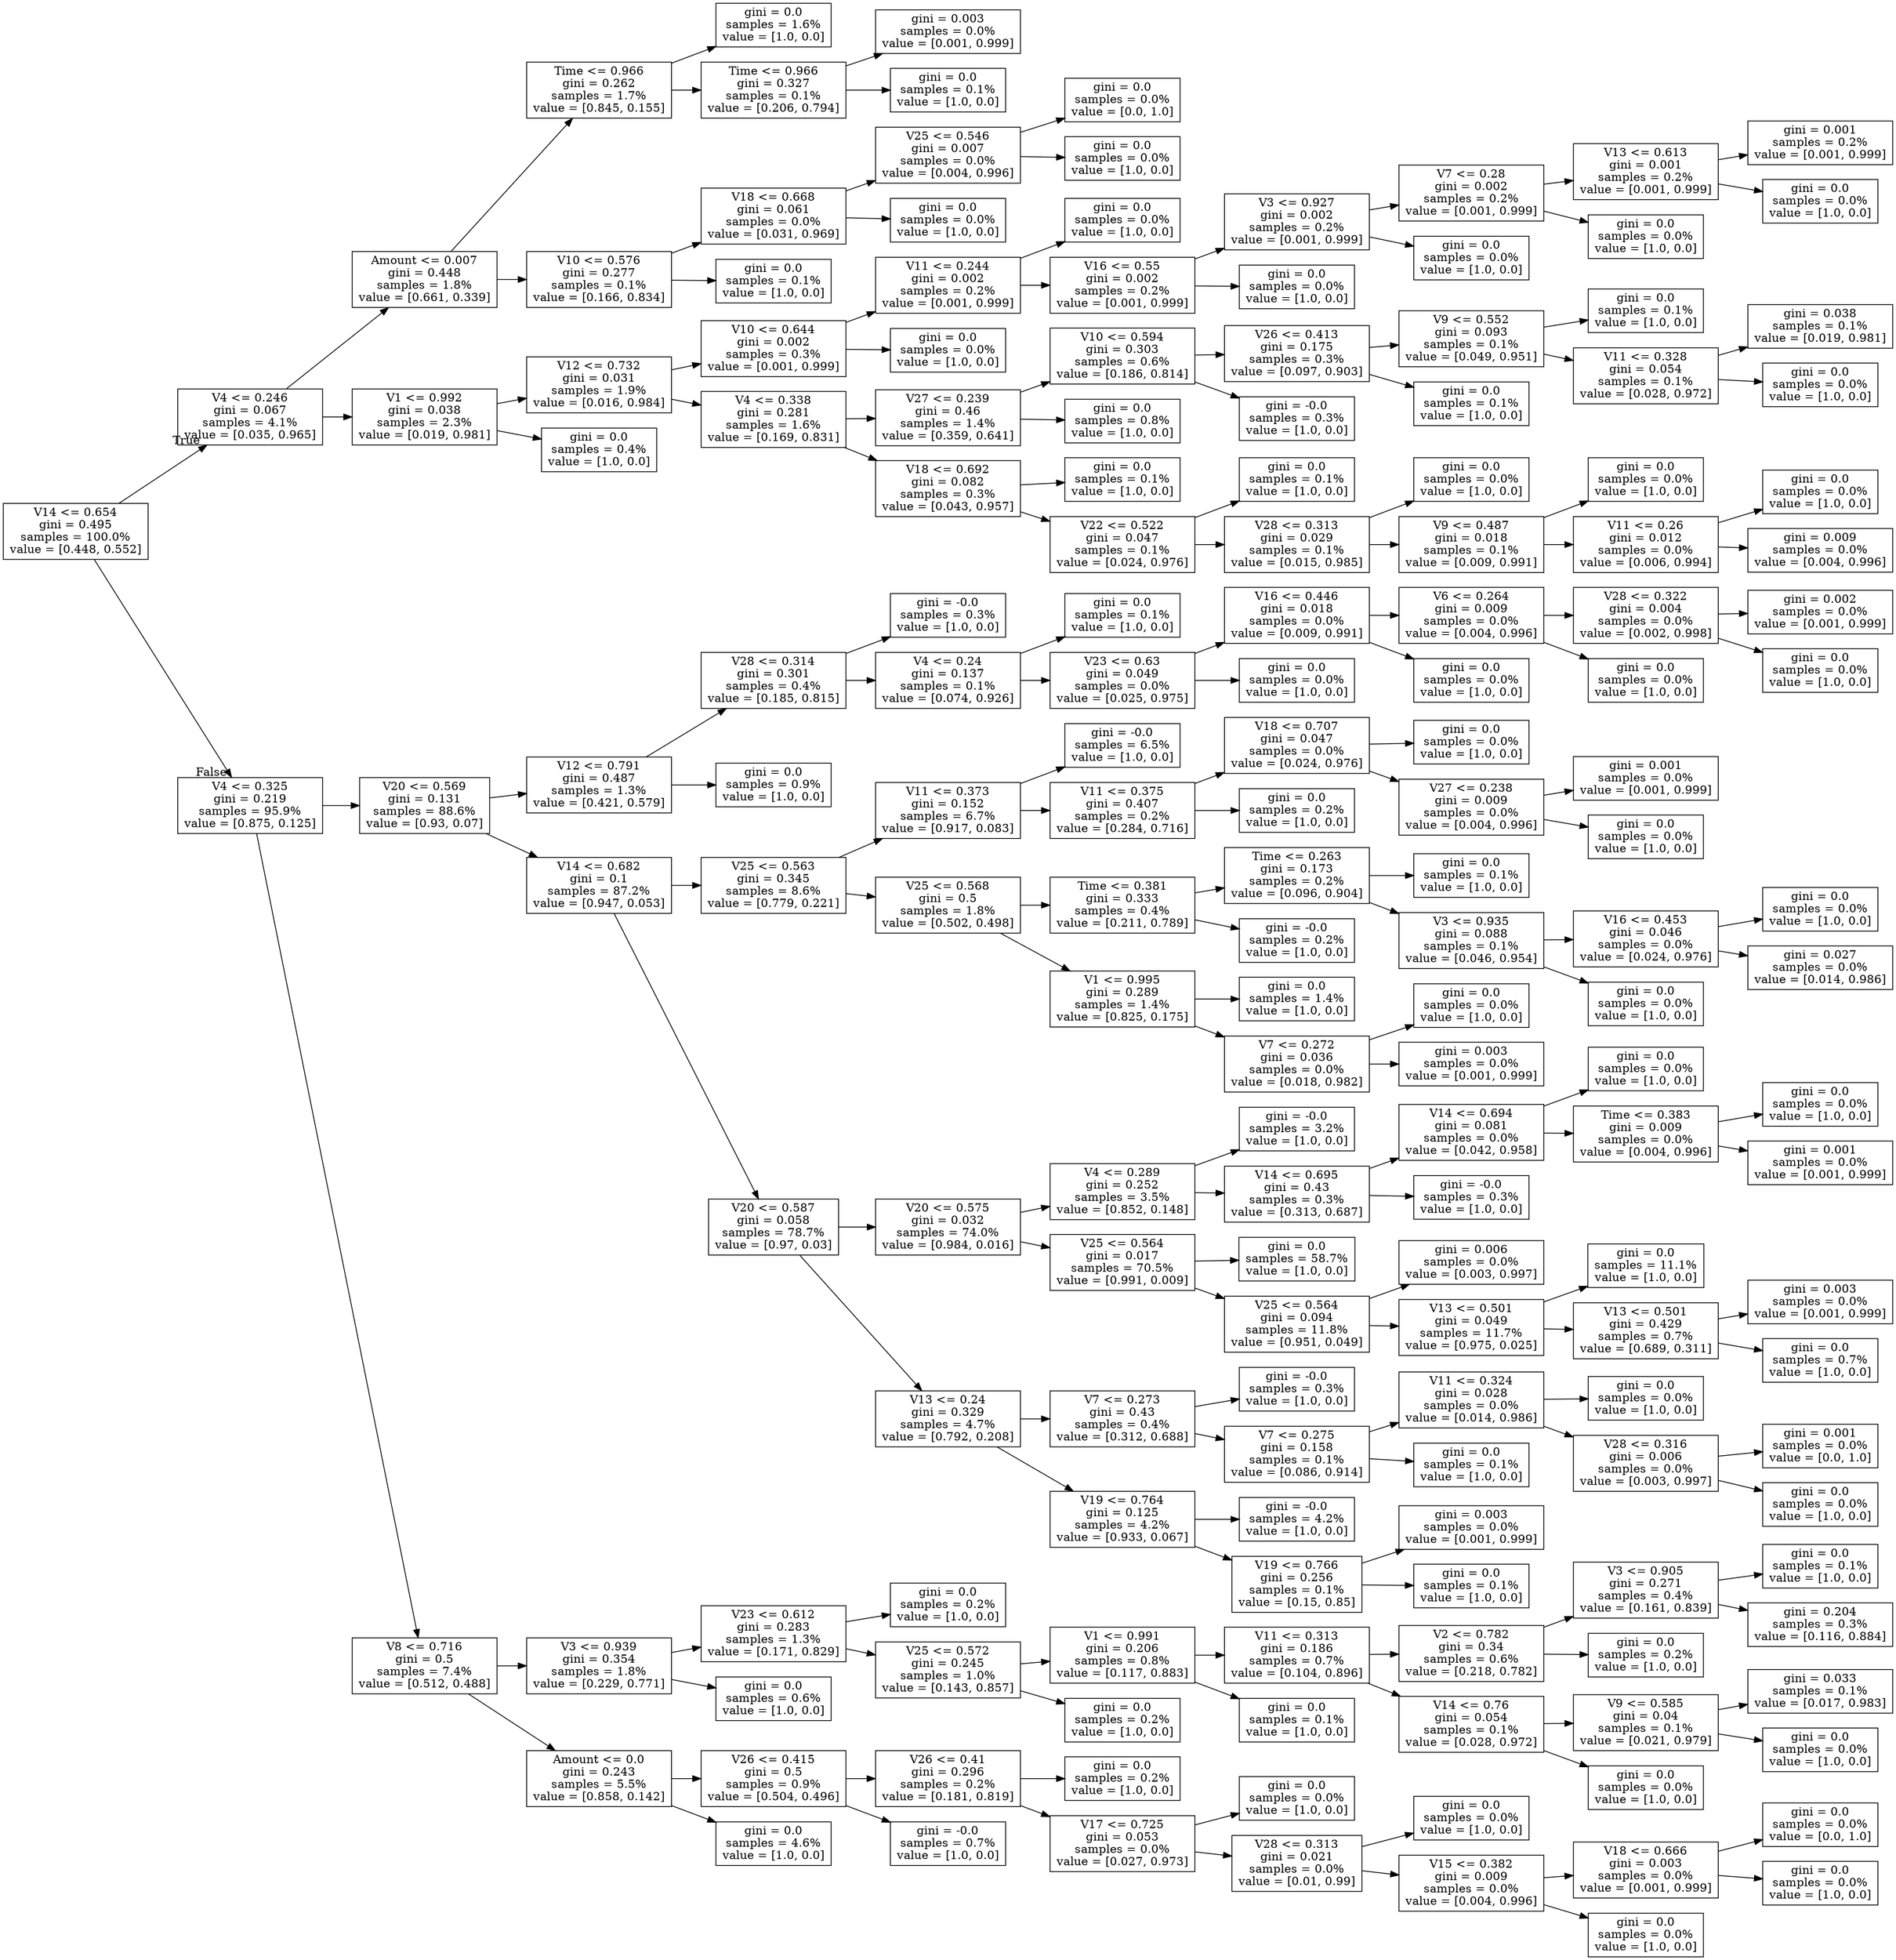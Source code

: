 digraph Tree {
node [shape=box] ;
rankdir=LR ;
0 [label="V14 <= 0.654\ngini = 0.495\nsamples = 100.0%\nvalue = [0.448, 0.552]"] ;
1 [label="V4 <= 0.246\ngini = 0.067\nsamples = 4.1%\nvalue = [0.035, 0.965]"] ;
0 -> 1 [labeldistance=2.5, labelangle=-45, headlabel="True"] ;
2 [label="Amount <= 0.007\ngini = 0.448\nsamples = 1.8%\nvalue = [0.661, 0.339]"] ;
1 -> 2 ;
3 [label="Time <= 0.966\ngini = 0.262\nsamples = 1.7%\nvalue = [0.845, 0.155]"] ;
2 -> 3 ;
4 [label="gini = 0.0\nsamples = 1.6%\nvalue = [1.0, 0.0]"] ;
3 -> 4 ;
5 [label="Time <= 0.966\ngini = 0.327\nsamples = 0.1%\nvalue = [0.206, 0.794]"] ;
3 -> 5 ;
6 [label="gini = 0.003\nsamples = 0.0%\nvalue = [0.001, 0.999]"] ;
5 -> 6 ;
7 [label="gini = 0.0\nsamples = 0.1%\nvalue = [1.0, 0.0]"] ;
5 -> 7 ;
8 [label="V10 <= 0.576\ngini = 0.277\nsamples = 0.1%\nvalue = [0.166, 0.834]"] ;
2 -> 8 ;
9 [label="V18 <= 0.668\ngini = 0.061\nsamples = 0.0%\nvalue = [0.031, 0.969]"] ;
8 -> 9 ;
10 [label="V25 <= 0.546\ngini = 0.007\nsamples = 0.0%\nvalue = [0.004, 0.996]"] ;
9 -> 10 ;
11 [label="gini = 0.0\nsamples = 0.0%\nvalue = [0.0, 1.0]"] ;
10 -> 11 ;
12 [label="gini = 0.0\nsamples = 0.0%\nvalue = [1.0, 0.0]"] ;
10 -> 12 ;
13 [label="gini = 0.0\nsamples = 0.0%\nvalue = [1.0, 0.0]"] ;
9 -> 13 ;
14 [label="gini = 0.0\nsamples = 0.1%\nvalue = [1.0, 0.0]"] ;
8 -> 14 ;
15 [label="V1 <= 0.992\ngini = 0.038\nsamples = 2.3%\nvalue = [0.019, 0.981]"] ;
1 -> 15 ;
16 [label="V12 <= 0.732\ngini = 0.031\nsamples = 1.9%\nvalue = [0.016, 0.984]"] ;
15 -> 16 ;
17 [label="V10 <= 0.644\ngini = 0.002\nsamples = 0.3%\nvalue = [0.001, 0.999]"] ;
16 -> 17 ;
18 [label="V11 <= 0.244\ngini = 0.002\nsamples = 0.2%\nvalue = [0.001, 0.999]"] ;
17 -> 18 ;
19 [label="gini = 0.0\nsamples = 0.0%\nvalue = [1.0, 0.0]"] ;
18 -> 19 ;
20 [label="V16 <= 0.55\ngini = 0.002\nsamples = 0.2%\nvalue = [0.001, 0.999]"] ;
18 -> 20 ;
21 [label="V3 <= 0.927\ngini = 0.002\nsamples = 0.2%\nvalue = [0.001, 0.999]"] ;
20 -> 21 ;
22 [label="V7 <= 0.28\ngini = 0.002\nsamples = 0.2%\nvalue = [0.001, 0.999]"] ;
21 -> 22 ;
23 [label="V13 <= 0.613\ngini = 0.001\nsamples = 0.2%\nvalue = [0.001, 0.999]"] ;
22 -> 23 ;
24 [label="gini = 0.001\nsamples = 0.2%\nvalue = [0.001, 0.999]"] ;
23 -> 24 ;
25 [label="gini = 0.0\nsamples = 0.0%\nvalue = [1.0, 0.0]"] ;
23 -> 25 ;
26 [label="gini = 0.0\nsamples = 0.0%\nvalue = [1.0, 0.0]"] ;
22 -> 26 ;
27 [label="gini = 0.0\nsamples = 0.0%\nvalue = [1.0, 0.0]"] ;
21 -> 27 ;
28 [label="gini = 0.0\nsamples = 0.0%\nvalue = [1.0, 0.0]"] ;
20 -> 28 ;
29 [label="gini = 0.0\nsamples = 0.0%\nvalue = [1.0, 0.0]"] ;
17 -> 29 ;
30 [label="V4 <= 0.338\ngini = 0.281\nsamples = 1.6%\nvalue = [0.169, 0.831]"] ;
16 -> 30 ;
31 [label="V27 <= 0.239\ngini = 0.46\nsamples = 1.4%\nvalue = [0.359, 0.641]"] ;
30 -> 31 ;
32 [label="V10 <= 0.594\ngini = 0.303\nsamples = 0.6%\nvalue = [0.186, 0.814]"] ;
31 -> 32 ;
33 [label="V26 <= 0.413\ngini = 0.175\nsamples = 0.3%\nvalue = [0.097, 0.903]"] ;
32 -> 33 ;
34 [label="V9 <= 0.552\ngini = 0.093\nsamples = 0.1%\nvalue = [0.049, 0.951]"] ;
33 -> 34 ;
35 [label="gini = 0.0\nsamples = 0.1%\nvalue = [1.0, 0.0]"] ;
34 -> 35 ;
36 [label="V11 <= 0.328\ngini = 0.054\nsamples = 0.1%\nvalue = [0.028, 0.972]"] ;
34 -> 36 ;
37 [label="gini = 0.038\nsamples = 0.1%\nvalue = [0.019, 0.981]"] ;
36 -> 37 ;
38 [label="gini = 0.0\nsamples = 0.0%\nvalue = [1.0, 0.0]"] ;
36 -> 38 ;
39 [label="gini = 0.0\nsamples = 0.1%\nvalue = [1.0, 0.0]"] ;
33 -> 39 ;
40 [label="gini = -0.0\nsamples = 0.3%\nvalue = [1.0, 0.0]"] ;
32 -> 40 ;
41 [label="gini = 0.0\nsamples = 0.8%\nvalue = [1.0, 0.0]"] ;
31 -> 41 ;
42 [label="V18 <= 0.692\ngini = 0.082\nsamples = 0.3%\nvalue = [0.043, 0.957]"] ;
30 -> 42 ;
43 [label="gini = 0.0\nsamples = 0.1%\nvalue = [1.0, 0.0]"] ;
42 -> 43 ;
44 [label="V22 <= 0.522\ngini = 0.047\nsamples = 0.1%\nvalue = [0.024, 0.976]"] ;
42 -> 44 ;
45 [label="gini = 0.0\nsamples = 0.1%\nvalue = [1.0, 0.0]"] ;
44 -> 45 ;
46 [label="V28 <= 0.313\ngini = 0.029\nsamples = 0.1%\nvalue = [0.015, 0.985]"] ;
44 -> 46 ;
47 [label="gini = 0.0\nsamples = 0.0%\nvalue = [1.0, 0.0]"] ;
46 -> 47 ;
48 [label="V9 <= 0.487\ngini = 0.018\nsamples = 0.1%\nvalue = [0.009, 0.991]"] ;
46 -> 48 ;
49 [label="gini = 0.0\nsamples = 0.0%\nvalue = [1.0, 0.0]"] ;
48 -> 49 ;
50 [label="V11 <= 0.26\ngini = 0.012\nsamples = 0.0%\nvalue = [0.006, 0.994]"] ;
48 -> 50 ;
51 [label="gini = 0.0\nsamples = 0.0%\nvalue = [1.0, 0.0]"] ;
50 -> 51 ;
52 [label="gini = 0.009\nsamples = 0.0%\nvalue = [0.004, 0.996]"] ;
50 -> 52 ;
53 [label="gini = 0.0\nsamples = 0.4%\nvalue = [1.0, 0.0]"] ;
15 -> 53 ;
54 [label="V4 <= 0.325\ngini = 0.219\nsamples = 95.9%\nvalue = [0.875, 0.125]"] ;
0 -> 54 [labeldistance=2.5, labelangle=45, headlabel="False"] ;
55 [label="V20 <= 0.569\ngini = 0.131\nsamples = 88.6%\nvalue = [0.93, 0.07]"] ;
54 -> 55 ;
56 [label="V12 <= 0.791\ngini = 0.487\nsamples = 1.3%\nvalue = [0.421, 0.579]"] ;
55 -> 56 ;
57 [label="V28 <= 0.314\ngini = 0.301\nsamples = 0.4%\nvalue = [0.185, 0.815]"] ;
56 -> 57 ;
58 [label="gini = -0.0\nsamples = 0.3%\nvalue = [1.0, 0.0]"] ;
57 -> 58 ;
59 [label="V4 <= 0.24\ngini = 0.137\nsamples = 0.1%\nvalue = [0.074, 0.926]"] ;
57 -> 59 ;
60 [label="gini = 0.0\nsamples = 0.1%\nvalue = [1.0, 0.0]"] ;
59 -> 60 ;
61 [label="V23 <= 0.63\ngini = 0.049\nsamples = 0.0%\nvalue = [0.025, 0.975]"] ;
59 -> 61 ;
62 [label="V16 <= 0.446\ngini = 0.018\nsamples = 0.0%\nvalue = [0.009, 0.991]"] ;
61 -> 62 ;
63 [label="V6 <= 0.264\ngini = 0.009\nsamples = 0.0%\nvalue = [0.004, 0.996]"] ;
62 -> 63 ;
64 [label="V28 <= 0.322\ngini = 0.004\nsamples = 0.0%\nvalue = [0.002, 0.998]"] ;
63 -> 64 ;
65 [label="gini = 0.002\nsamples = 0.0%\nvalue = [0.001, 0.999]"] ;
64 -> 65 ;
66 [label="gini = 0.0\nsamples = 0.0%\nvalue = [1.0, 0.0]"] ;
64 -> 66 ;
67 [label="gini = 0.0\nsamples = 0.0%\nvalue = [1.0, 0.0]"] ;
63 -> 67 ;
68 [label="gini = 0.0\nsamples = 0.0%\nvalue = [1.0, 0.0]"] ;
62 -> 68 ;
69 [label="gini = 0.0\nsamples = 0.0%\nvalue = [1.0, 0.0]"] ;
61 -> 69 ;
70 [label="gini = 0.0\nsamples = 0.9%\nvalue = [1.0, 0.0]"] ;
56 -> 70 ;
71 [label="V14 <= 0.682\ngini = 0.1\nsamples = 87.2%\nvalue = [0.947, 0.053]"] ;
55 -> 71 ;
72 [label="V25 <= 0.563\ngini = 0.345\nsamples = 8.6%\nvalue = [0.779, 0.221]"] ;
71 -> 72 ;
73 [label="V11 <= 0.373\ngini = 0.152\nsamples = 6.7%\nvalue = [0.917, 0.083]"] ;
72 -> 73 ;
74 [label="gini = -0.0\nsamples = 6.5%\nvalue = [1.0, 0.0]"] ;
73 -> 74 ;
75 [label="V11 <= 0.375\ngini = 0.407\nsamples = 0.2%\nvalue = [0.284, 0.716]"] ;
73 -> 75 ;
76 [label="V18 <= 0.707\ngini = 0.047\nsamples = 0.0%\nvalue = [0.024, 0.976]"] ;
75 -> 76 ;
77 [label="gini = 0.0\nsamples = 0.0%\nvalue = [1.0, 0.0]"] ;
76 -> 77 ;
78 [label="V27 <= 0.238\ngini = 0.009\nsamples = 0.0%\nvalue = [0.004, 0.996]"] ;
76 -> 78 ;
79 [label="gini = 0.001\nsamples = 0.0%\nvalue = [0.001, 0.999]"] ;
78 -> 79 ;
80 [label="gini = 0.0\nsamples = 0.0%\nvalue = [1.0, 0.0]"] ;
78 -> 80 ;
81 [label="gini = 0.0\nsamples = 0.2%\nvalue = [1.0, 0.0]"] ;
75 -> 81 ;
82 [label="V25 <= 0.568\ngini = 0.5\nsamples = 1.8%\nvalue = [0.502, 0.498]"] ;
72 -> 82 ;
83 [label="Time <= 0.381\ngini = 0.333\nsamples = 0.4%\nvalue = [0.211, 0.789]"] ;
82 -> 83 ;
84 [label="Time <= 0.263\ngini = 0.173\nsamples = 0.2%\nvalue = [0.096, 0.904]"] ;
83 -> 84 ;
85 [label="gini = 0.0\nsamples = 0.1%\nvalue = [1.0, 0.0]"] ;
84 -> 85 ;
86 [label="V3 <= 0.935\ngini = 0.088\nsamples = 0.1%\nvalue = [0.046, 0.954]"] ;
84 -> 86 ;
87 [label="V16 <= 0.453\ngini = 0.046\nsamples = 0.0%\nvalue = [0.024, 0.976]"] ;
86 -> 87 ;
88 [label="gini = 0.0\nsamples = 0.0%\nvalue = [1.0, 0.0]"] ;
87 -> 88 ;
89 [label="gini = 0.027\nsamples = 0.0%\nvalue = [0.014, 0.986]"] ;
87 -> 89 ;
90 [label="gini = 0.0\nsamples = 0.0%\nvalue = [1.0, 0.0]"] ;
86 -> 90 ;
91 [label="gini = -0.0\nsamples = 0.2%\nvalue = [1.0, 0.0]"] ;
83 -> 91 ;
92 [label="V1 <= 0.995\ngini = 0.289\nsamples = 1.4%\nvalue = [0.825, 0.175]"] ;
82 -> 92 ;
93 [label="gini = 0.0\nsamples = 1.4%\nvalue = [1.0, 0.0]"] ;
92 -> 93 ;
94 [label="V7 <= 0.272\ngini = 0.036\nsamples = 0.0%\nvalue = [0.018, 0.982]"] ;
92 -> 94 ;
95 [label="gini = 0.0\nsamples = 0.0%\nvalue = [1.0, 0.0]"] ;
94 -> 95 ;
96 [label="gini = 0.003\nsamples = 0.0%\nvalue = [0.001, 0.999]"] ;
94 -> 96 ;
97 [label="V20 <= 0.587\ngini = 0.058\nsamples = 78.7%\nvalue = [0.97, 0.03]"] ;
71 -> 97 ;
98 [label="V20 <= 0.575\ngini = 0.032\nsamples = 74.0%\nvalue = [0.984, 0.016]"] ;
97 -> 98 ;
99 [label="V4 <= 0.289\ngini = 0.252\nsamples = 3.5%\nvalue = [0.852, 0.148]"] ;
98 -> 99 ;
100 [label="gini = -0.0\nsamples = 3.2%\nvalue = [1.0, 0.0]"] ;
99 -> 100 ;
101 [label="V14 <= 0.695\ngini = 0.43\nsamples = 0.3%\nvalue = [0.313, 0.687]"] ;
99 -> 101 ;
102 [label="V14 <= 0.694\ngini = 0.081\nsamples = 0.0%\nvalue = [0.042, 0.958]"] ;
101 -> 102 ;
103 [label="gini = 0.0\nsamples = 0.0%\nvalue = [1.0, 0.0]"] ;
102 -> 103 ;
104 [label="Time <= 0.383\ngini = 0.009\nsamples = 0.0%\nvalue = [0.004, 0.996]"] ;
102 -> 104 ;
105 [label="gini = 0.0\nsamples = 0.0%\nvalue = [1.0, 0.0]"] ;
104 -> 105 ;
106 [label="gini = 0.001\nsamples = 0.0%\nvalue = [0.001, 0.999]"] ;
104 -> 106 ;
107 [label="gini = -0.0\nsamples = 0.3%\nvalue = [1.0, 0.0]"] ;
101 -> 107 ;
108 [label="V25 <= 0.564\ngini = 0.017\nsamples = 70.5%\nvalue = [0.991, 0.009]"] ;
98 -> 108 ;
109 [label="gini = 0.0\nsamples = 58.7%\nvalue = [1.0, 0.0]"] ;
108 -> 109 ;
110 [label="V25 <= 0.564\ngini = 0.094\nsamples = 11.8%\nvalue = [0.951, 0.049]"] ;
108 -> 110 ;
111 [label="gini = 0.006\nsamples = 0.0%\nvalue = [0.003, 0.997]"] ;
110 -> 111 ;
112 [label="V13 <= 0.501\ngini = 0.049\nsamples = 11.7%\nvalue = [0.975, 0.025]"] ;
110 -> 112 ;
113 [label="gini = 0.0\nsamples = 11.1%\nvalue = [1.0, 0.0]"] ;
112 -> 113 ;
114 [label="V13 <= 0.501\ngini = 0.429\nsamples = 0.7%\nvalue = [0.689, 0.311]"] ;
112 -> 114 ;
115 [label="gini = 0.003\nsamples = 0.0%\nvalue = [0.001, 0.999]"] ;
114 -> 115 ;
116 [label="gini = 0.0\nsamples = 0.7%\nvalue = [1.0, 0.0]"] ;
114 -> 116 ;
117 [label="V13 <= 0.24\ngini = 0.329\nsamples = 4.7%\nvalue = [0.792, 0.208]"] ;
97 -> 117 ;
118 [label="V7 <= 0.273\ngini = 0.43\nsamples = 0.4%\nvalue = [0.312, 0.688]"] ;
117 -> 118 ;
119 [label="gini = -0.0\nsamples = 0.3%\nvalue = [1.0, 0.0]"] ;
118 -> 119 ;
120 [label="V7 <= 0.275\ngini = 0.158\nsamples = 0.1%\nvalue = [0.086, 0.914]"] ;
118 -> 120 ;
121 [label="V11 <= 0.324\ngini = 0.028\nsamples = 0.0%\nvalue = [0.014, 0.986]"] ;
120 -> 121 ;
122 [label="gini = 0.0\nsamples = 0.0%\nvalue = [1.0, 0.0]"] ;
121 -> 122 ;
123 [label="V28 <= 0.316\ngini = 0.006\nsamples = 0.0%\nvalue = [0.003, 0.997]"] ;
121 -> 123 ;
124 [label="gini = 0.001\nsamples = 0.0%\nvalue = [0.0, 1.0]"] ;
123 -> 124 ;
125 [label="gini = 0.0\nsamples = 0.0%\nvalue = [1.0, 0.0]"] ;
123 -> 125 ;
126 [label="gini = 0.0\nsamples = 0.1%\nvalue = [1.0, 0.0]"] ;
120 -> 126 ;
127 [label="V19 <= 0.764\ngini = 0.125\nsamples = 4.2%\nvalue = [0.933, 0.067]"] ;
117 -> 127 ;
128 [label="gini = -0.0\nsamples = 4.2%\nvalue = [1.0, 0.0]"] ;
127 -> 128 ;
129 [label="V19 <= 0.766\ngini = 0.256\nsamples = 0.1%\nvalue = [0.15, 0.85]"] ;
127 -> 129 ;
130 [label="gini = 0.003\nsamples = 0.0%\nvalue = [0.001, 0.999]"] ;
129 -> 130 ;
131 [label="gini = 0.0\nsamples = 0.1%\nvalue = [1.0, 0.0]"] ;
129 -> 131 ;
132 [label="V8 <= 0.716\ngini = 0.5\nsamples = 7.4%\nvalue = [0.512, 0.488]"] ;
54 -> 132 ;
133 [label="V3 <= 0.939\ngini = 0.354\nsamples = 1.8%\nvalue = [0.229, 0.771]"] ;
132 -> 133 ;
134 [label="V23 <= 0.612\ngini = 0.283\nsamples = 1.3%\nvalue = [0.171, 0.829]"] ;
133 -> 134 ;
135 [label="gini = 0.0\nsamples = 0.2%\nvalue = [1.0, 0.0]"] ;
134 -> 135 ;
136 [label="V25 <= 0.572\ngini = 0.245\nsamples = 1.0%\nvalue = [0.143, 0.857]"] ;
134 -> 136 ;
137 [label="V1 <= 0.991\ngini = 0.206\nsamples = 0.8%\nvalue = [0.117, 0.883]"] ;
136 -> 137 ;
138 [label="V11 <= 0.313\ngini = 0.186\nsamples = 0.7%\nvalue = [0.104, 0.896]"] ;
137 -> 138 ;
139 [label="V2 <= 0.782\ngini = 0.34\nsamples = 0.6%\nvalue = [0.218, 0.782]"] ;
138 -> 139 ;
140 [label="V3 <= 0.905\ngini = 0.271\nsamples = 0.4%\nvalue = [0.161, 0.839]"] ;
139 -> 140 ;
141 [label="gini = 0.0\nsamples = 0.1%\nvalue = [1.0, 0.0]"] ;
140 -> 141 ;
142 [label="gini = 0.204\nsamples = 0.3%\nvalue = [0.116, 0.884]"] ;
140 -> 142 ;
143 [label="gini = 0.0\nsamples = 0.2%\nvalue = [1.0, 0.0]"] ;
139 -> 143 ;
144 [label="V14 <= 0.76\ngini = 0.054\nsamples = 0.1%\nvalue = [0.028, 0.972]"] ;
138 -> 144 ;
145 [label="V9 <= 0.585\ngini = 0.04\nsamples = 0.1%\nvalue = [0.021, 0.979]"] ;
144 -> 145 ;
146 [label="gini = 0.033\nsamples = 0.1%\nvalue = [0.017, 0.983]"] ;
145 -> 146 ;
147 [label="gini = 0.0\nsamples = 0.0%\nvalue = [1.0, 0.0]"] ;
145 -> 147 ;
148 [label="gini = 0.0\nsamples = 0.0%\nvalue = [1.0, 0.0]"] ;
144 -> 148 ;
149 [label="gini = 0.0\nsamples = 0.1%\nvalue = [1.0, 0.0]"] ;
137 -> 149 ;
150 [label="gini = 0.0\nsamples = 0.2%\nvalue = [1.0, 0.0]"] ;
136 -> 150 ;
151 [label="gini = 0.0\nsamples = 0.6%\nvalue = [1.0, 0.0]"] ;
133 -> 151 ;
152 [label="Amount <= 0.0\ngini = 0.243\nsamples = 5.5%\nvalue = [0.858, 0.142]"] ;
132 -> 152 ;
153 [label="V26 <= 0.415\ngini = 0.5\nsamples = 0.9%\nvalue = [0.504, 0.496]"] ;
152 -> 153 ;
154 [label="V26 <= 0.41\ngini = 0.296\nsamples = 0.2%\nvalue = [0.181, 0.819]"] ;
153 -> 154 ;
155 [label="gini = 0.0\nsamples = 0.2%\nvalue = [1.0, 0.0]"] ;
154 -> 155 ;
156 [label="V17 <= 0.725\ngini = 0.053\nsamples = 0.0%\nvalue = [0.027, 0.973]"] ;
154 -> 156 ;
157 [label="gini = 0.0\nsamples = 0.0%\nvalue = [1.0, 0.0]"] ;
156 -> 157 ;
158 [label="V28 <= 0.313\ngini = 0.021\nsamples = 0.0%\nvalue = [0.01, 0.99]"] ;
156 -> 158 ;
159 [label="gini = 0.0\nsamples = 0.0%\nvalue = [1.0, 0.0]"] ;
158 -> 159 ;
160 [label="V15 <= 0.382\ngini = 0.009\nsamples = 0.0%\nvalue = [0.004, 0.996]"] ;
158 -> 160 ;
161 [label="V18 <= 0.666\ngini = 0.003\nsamples = 0.0%\nvalue = [0.001, 0.999]"] ;
160 -> 161 ;
162 [label="gini = 0.0\nsamples = 0.0%\nvalue = [0.0, 1.0]"] ;
161 -> 162 ;
163 [label="gini = 0.0\nsamples = 0.0%\nvalue = [1.0, 0.0]"] ;
161 -> 163 ;
164 [label="gini = 0.0\nsamples = 0.0%\nvalue = [1.0, 0.0]"] ;
160 -> 164 ;
165 [label="gini = -0.0\nsamples = 0.7%\nvalue = [1.0, 0.0]"] ;
153 -> 165 ;
166 [label="gini = 0.0\nsamples = 4.6%\nvalue = [1.0, 0.0]"] ;
152 -> 166 ;
}
